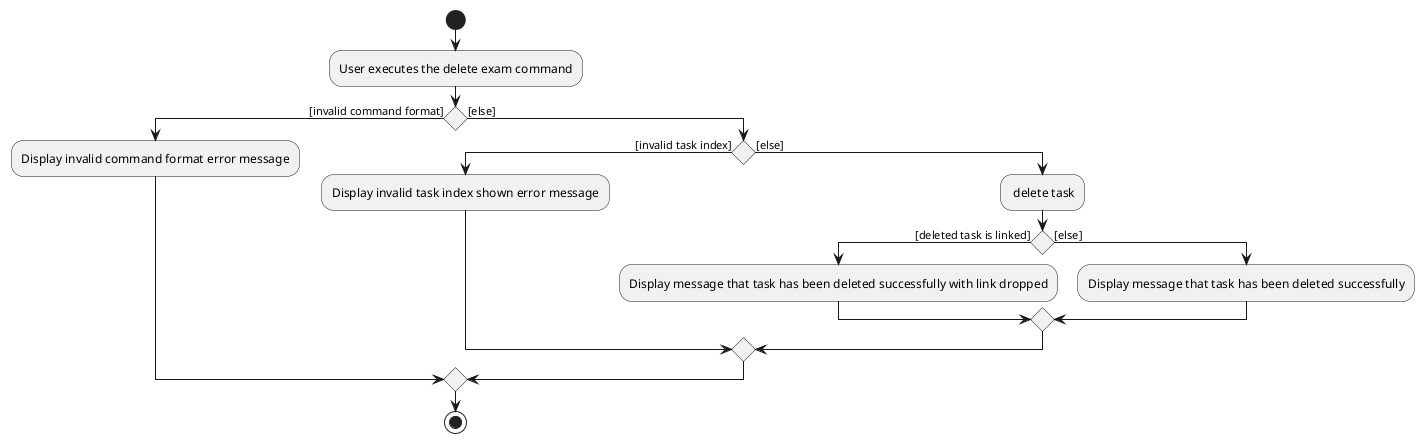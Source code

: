 @startuml
start
:User executes the delete exam command;
if () then ([invalid command format])
    :Display invalid command format error message;
else ([else])
    if () then ([invalid task index])
    :Display invalid task index shown error message;

    else ([else])
            : delete task;
            if () then ([deleted task is linked])
            :Display message that task has been deleted successfully with link dropped;
            else ([else])
            :Display message that task has been deleted successfully;
            endif
    endif
endif
stop
@enduml
